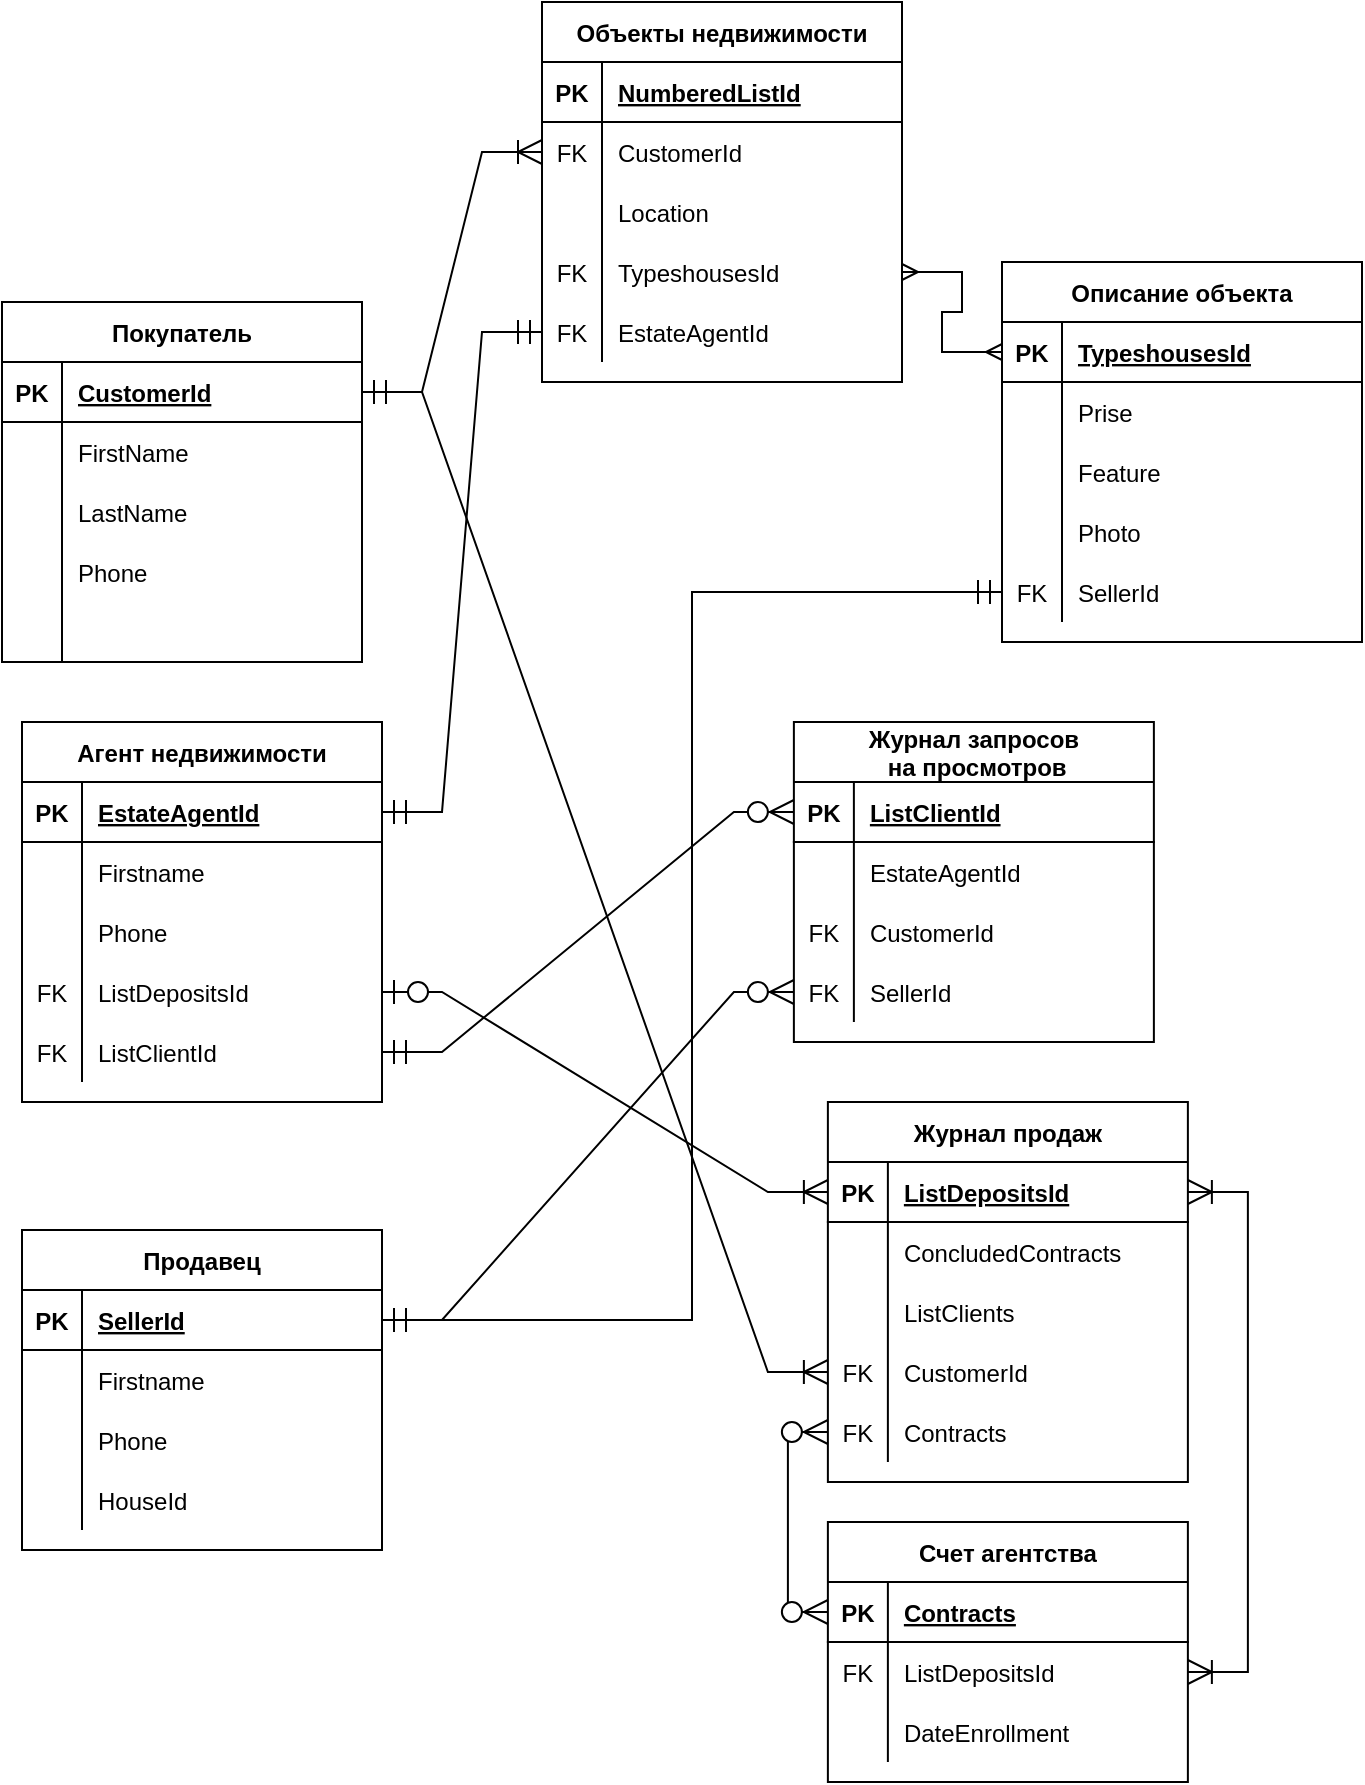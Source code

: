 <mxfile version="15.5.6" type="device"><diagram id="s_4GQukMojyq665MK_k5" name="Page-1"><mxGraphModel dx="997" dy="1749" grid="1" gridSize="10" guides="1" tooltips="1" connect="1" arrows="1" fold="1" page="1" pageScale="1" pageWidth="827" pageHeight="1169" math="0" shadow="0"><root><mxCell id="0"/><mxCell id="1" parent="0"/><mxCell id="Tpx85m3NtQdC8bUfXLHW-1" value="Покупатель" style="shape=table;startSize=30;container=1;collapsible=1;childLayout=tableLayout;fixedRows=1;rowLines=0;fontStyle=1;align=center;resizeLast=1;" parent="1" vertex="1"><mxGeometry x="20" y="40" width="180" height="180" as="geometry"/></mxCell><mxCell id="Tpx85m3NtQdC8bUfXLHW-2" value="" style="shape=partialRectangle;collapsible=0;dropTarget=0;pointerEvents=0;fillColor=none;top=0;left=0;bottom=1;right=0;points=[[0,0.5],[1,0.5]];portConstraint=eastwest;" parent="Tpx85m3NtQdC8bUfXLHW-1" vertex="1"><mxGeometry y="30" width="180" height="30" as="geometry"/></mxCell><mxCell id="Tpx85m3NtQdC8bUfXLHW-3" value="PK" style="shape=partialRectangle;connectable=0;fillColor=none;top=0;left=0;bottom=0;right=0;fontStyle=1;overflow=hidden;" parent="Tpx85m3NtQdC8bUfXLHW-2" vertex="1"><mxGeometry width="30" height="30" as="geometry"><mxRectangle width="30" height="30" as="alternateBounds"/></mxGeometry></mxCell><mxCell id="Tpx85m3NtQdC8bUfXLHW-4" value="CustomerId" style="shape=partialRectangle;connectable=0;fillColor=none;top=0;left=0;bottom=0;right=0;align=left;spacingLeft=6;fontStyle=5;overflow=hidden;" parent="Tpx85m3NtQdC8bUfXLHW-2" vertex="1"><mxGeometry x="30" width="150" height="30" as="geometry"><mxRectangle width="150" height="30" as="alternateBounds"/></mxGeometry></mxCell><mxCell id="Tpx85m3NtQdC8bUfXLHW-5" value="" style="shape=partialRectangle;collapsible=0;dropTarget=0;pointerEvents=0;fillColor=none;top=0;left=0;bottom=0;right=0;points=[[0,0.5],[1,0.5]];portConstraint=eastwest;" parent="Tpx85m3NtQdC8bUfXLHW-1" vertex="1"><mxGeometry y="60" width="180" height="30" as="geometry"/></mxCell><mxCell id="Tpx85m3NtQdC8bUfXLHW-6" value="" style="shape=partialRectangle;connectable=0;fillColor=none;top=0;left=0;bottom=0;right=0;editable=1;overflow=hidden;" parent="Tpx85m3NtQdC8bUfXLHW-5" vertex="1"><mxGeometry width="30" height="30" as="geometry"><mxRectangle width="30" height="30" as="alternateBounds"/></mxGeometry></mxCell><mxCell id="Tpx85m3NtQdC8bUfXLHW-7" value="FirstName" style="shape=partialRectangle;connectable=0;fillColor=none;top=0;left=0;bottom=0;right=0;align=left;spacingLeft=6;overflow=hidden;" parent="Tpx85m3NtQdC8bUfXLHW-5" vertex="1"><mxGeometry x="30" width="150" height="30" as="geometry"><mxRectangle width="150" height="30" as="alternateBounds"/></mxGeometry></mxCell><mxCell id="Tpx85m3NtQdC8bUfXLHW-8" value="" style="shape=partialRectangle;collapsible=0;dropTarget=0;pointerEvents=0;fillColor=none;top=0;left=0;bottom=0;right=0;points=[[0,0.5],[1,0.5]];portConstraint=eastwest;" parent="Tpx85m3NtQdC8bUfXLHW-1" vertex="1"><mxGeometry y="90" width="180" height="30" as="geometry"/></mxCell><mxCell id="Tpx85m3NtQdC8bUfXLHW-9" value="" style="shape=partialRectangle;connectable=0;fillColor=none;top=0;left=0;bottom=0;right=0;editable=1;overflow=hidden;" parent="Tpx85m3NtQdC8bUfXLHW-8" vertex="1"><mxGeometry width="30" height="30" as="geometry"><mxRectangle width="30" height="30" as="alternateBounds"/></mxGeometry></mxCell><mxCell id="Tpx85m3NtQdC8bUfXLHW-10" value="LastName" style="shape=partialRectangle;connectable=0;fillColor=none;top=0;left=0;bottom=0;right=0;align=left;spacingLeft=6;overflow=hidden;" parent="Tpx85m3NtQdC8bUfXLHW-8" vertex="1"><mxGeometry x="30" width="150" height="30" as="geometry"><mxRectangle width="150" height="30" as="alternateBounds"/></mxGeometry></mxCell><mxCell id="Tpx85m3NtQdC8bUfXLHW-11" value="" style="shape=partialRectangle;collapsible=0;dropTarget=0;pointerEvents=0;fillColor=none;top=0;left=0;bottom=0;right=0;points=[[0,0.5],[1,0.5]];portConstraint=eastwest;" parent="Tpx85m3NtQdC8bUfXLHW-1" vertex="1"><mxGeometry y="120" width="180" height="30" as="geometry"/></mxCell><mxCell id="Tpx85m3NtQdC8bUfXLHW-12" value="" style="shape=partialRectangle;connectable=0;fillColor=none;top=0;left=0;bottom=0;right=0;editable=1;overflow=hidden;" parent="Tpx85m3NtQdC8bUfXLHW-11" vertex="1"><mxGeometry width="30" height="30" as="geometry"><mxRectangle width="30" height="30" as="alternateBounds"/></mxGeometry></mxCell><mxCell id="Tpx85m3NtQdC8bUfXLHW-13" value="Phone" style="shape=partialRectangle;connectable=0;fillColor=none;top=0;left=0;bottom=0;right=0;align=left;spacingLeft=6;overflow=hidden;" parent="Tpx85m3NtQdC8bUfXLHW-11" vertex="1"><mxGeometry x="30" width="150" height="30" as="geometry"><mxRectangle width="150" height="30" as="alternateBounds"/></mxGeometry></mxCell><mxCell id="Tpx85m3NtQdC8bUfXLHW-75" value="" style="shape=partialRectangle;collapsible=0;dropTarget=0;pointerEvents=0;fillColor=none;top=0;left=0;bottom=0;right=0;points=[[0,0.5],[1,0.5]];portConstraint=eastwest;" parent="Tpx85m3NtQdC8bUfXLHW-1" vertex="1"><mxGeometry y="150" width="180" height="30" as="geometry"/></mxCell><mxCell id="Tpx85m3NtQdC8bUfXLHW-76" value="" style="shape=partialRectangle;connectable=0;fillColor=none;top=0;left=0;bottom=0;right=0;editable=1;overflow=hidden;" parent="Tpx85m3NtQdC8bUfXLHW-75" vertex="1"><mxGeometry width="30" height="30" as="geometry"><mxRectangle width="30" height="30" as="alternateBounds"/></mxGeometry></mxCell><mxCell id="Tpx85m3NtQdC8bUfXLHW-77" value="" style="shape=partialRectangle;connectable=0;fillColor=none;top=0;left=0;bottom=0;right=0;align=left;spacingLeft=6;overflow=hidden;" parent="Tpx85m3NtQdC8bUfXLHW-75" vertex="1"><mxGeometry x="30" width="150" height="30" as="geometry"><mxRectangle width="150" height="30" as="alternateBounds"/></mxGeometry></mxCell><mxCell id="Tpx85m3NtQdC8bUfXLHW-14" value="Объекты недвижимости" style="shape=table;startSize=30;container=1;collapsible=1;childLayout=tableLayout;fixedRows=1;rowLines=0;fontStyle=1;align=center;resizeLast=1;" parent="1" vertex="1"><mxGeometry x="290" y="-110" width="180" height="190" as="geometry"/></mxCell><mxCell id="Tpx85m3NtQdC8bUfXLHW-15" value="" style="shape=partialRectangle;collapsible=0;dropTarget=0;pointerEvents=0;fillColor=none;top=0;left=0;bottom=1;right=0;points=[[0,0.5],[1,0.5]];portConstraint=eastwest;" parent="Tpx85m3NtQdC8bUfXLHW-14" vertex="1"><mxGeometry y="30" width="180" height="30" as="geometry"/></mxCell><mxCell id="Tpx85m3NtQdC8bUfXLHW-16" value="PK" style="shape=partialRectangle;connectable=0;fillColor=none;top=0;left=0;bottom=0;right=0;fontStyle=1;overflow=hidden;" parent="Tpx85m3NtQdC8bUfXLHW-15" vertex="1"><mxGeometry width="30" height="30" as="geometry"><mxRectangle width="30" height="30" as="alternateBounds"/></mxGeometry></mxCell><mxCell id="Tpx85m3NtQdC8bUfXLHW-17" value="NumberedListId" style="shape=partialRectangle;connectable=0;fillColor=none;top=0;left=0;bottom=0;right=0;align=left;spacingLeft=6;fontStyle=5;overflow=hidden;" parent="Tpx85m3NtQdC8bUfXLHW-15" vertex="1"><mxGeometry x="30" width="150" height="30" as="geometry"><mxRectangle width="150" height="30" as="alternateBounds"/></mxGeometry></mxCell><mxCell id="Tpx85m3NtQdC8bUfXLHW-18" value="" style="shape=partialRectangle;collapsible=0;dropTarget=0;pointerEvents=0;fillColor=none;top=0;left=0;bottom=0;right=0;points=[[0,0.5],[1,0.5]];portConstraint=eastwest;" parent="Tpx85m3NtQdC8bUfXLHW-14" vertex="1"><mxGeometry y="60" width="180" height="30" as="geometry"/></mxCell><mxCell id="Tpx85m3NtQdC8bUfXLHW-19" value="FK" style="shape=partialRectangle;connectable=0;fillColor=none;top=0;left=0;bottom=0;right=0;editable=1;overflow=hidden;" parent="Tpx85m3NtQdC8bUfXLHW-18" vertex="1"><mxGeometry width="30" height="30" as="geometry"><mxRectangle width="30" height="30" as="alternateBounds"/></mxGeometry></mxCell><mxCell id="Tpx85m3NtQdC8bUfXLHW-20" value="CustomerId" style="shape=partialRectangle;connectable=0;fillColor=none;top=0;left=0;bottom=0;right=0;align=left;spacingLeft=6;overflow=hidden;" parent="Tpx85m3NtQdC8bUfXLHW-18" vertex="1"><mxGeometry x="30" width="150" height="30" as="geometry"><mxRectangle width="150" height="30" as="alternateBounds"/></mxGeometry></mxCell><mxCell id="Tpx85m3NtQdC8bUfXLHW-21" value="" style="shape=partialRectangle;collapsible=0;dropTarget=0;pointerEvents=0;fillColor=none;top=0;left=0;bottom=0;right=0;points=[[0,0.5],[1,0.5]];portConstraint=eastwest;" parent="Tpx85m3NtQdC8bUfXLHW-14" vertex="1"><mxGeometry y="90" width="180" height="30" as="geometry"/></mxCell><mxCell id="Tpx85m3NtQdC8bUfXLHW-22" value="" style="shape=partialRectangle;connectable=0;fillColor=none;top=0;left=0;bottom=0;right=0;editable=1;overflow=hidden;" parent="Tpx85m3NtQdC8bUfXLHW-21" vertex="1"><mxGeometry width="30" height="30" as="geometry"><mxRectangle width="30" height="30" as="alternateBounds"/></mxGeometry></mxCell><mxCell id="Tpx85m3NtQdC8bUfXLHW-23" value="Location" style="shape=partialRectangle;connectable=0;fillColor=none;top=0;left=0;bottom=0;right=0;align=left;spacingLeft=6;overflow=hidden;" parent="Tpx85m3NtQdC8bUfXLHW-21" vertex="1"><mxGeometry x="30" width="150" height="30" as="geometry"><mxRectangle width="150" height="30" as="alternateBounds"/></mxGeometry></mxCell><mxCell id="Tpx85m3NtQdC8bUfXLHW-72" value="" style="shape=partialRectangle;collapsible=0;dropTarget=0;pointerEvents=0;fillColor=none;top=0;left=0;bottom=0;right=0;points=[[0,0.5],[1,0.5]];portConstraint=eastwest;" parent="Tpx85m3NtQdC8bUfXLHW-14" vertex="1"><mxGeometry y="120" width="180" height="30" as="geometry"/></mxCell><mxCell id="Tpx85m3NtQdC8bUfXLHW-73" value="FK" style="shape=partialRectangle;connectable=0;fillColor=none;top=0;left=0;bottom=0;right=0;editable=1;overflow=hidden;" parent="Tpx85m3NtQdC8bUfXLHW-72" vertex="1"><mxGeometry width="30" height="30" as="geometry"><mxRectangle width="30" height="30" as="alternateBounds"/></mxGeometry></mxCell><mxCell id="Tpx85m3NtQdC8bUfXLHW-74" value="TypeshousesId" style="shape=partialRectangle;connectable=0;fillColor=none;top=0;left=0;bottom=0;right=0;align=left;spacingLeft=6;overflow=hidden;" parent="Tpx85m3NtQdC8bUfXLHW-72" vertex="1"><mxGeometry x="30" width="150" height="30" as="geometry"><mxRectangle width="150" height="30" as="alternateBounds"/></mxGeometry></mxCell><mxCell id="Tpx85m3NtQdC8bUfXLHW-176" value="" style="shape=partialRectangle;collapsible=0;dropTarget=0;pointerEvents=0;fillColor=none;top=0;left=0;bottom=0;right=0;points=[[0,0.5],[1,0.5]];portConstraint=eastwest;" parent="Tpx85m3NtQdC8bUfXLHW-14" vertex="1"><mxGeometry y="150" width="180" height="30" as="geometry"/></mxCell><mxCell id="Tpx85m3NtQdC8bUfXLHW-177" value="FK" style="shape=partialRectangle;connectable=0;fillColor=none;top=0;left=0;bottom=0;right=0;editable=1;overflow=hidden;" parent="Tpx85m3NtQdC8bUfXLHW-176" vertex="1"><mxGeometry width="30" height="30" as="geometry"><mxRectangle width="30" height="30" as="alternateBounds"/></mxGeometry></mxCell><mxCell id="Tpx85m3NtQdC8bUfXLHW-178" value="EstateАgentId" style="shape=partialRectangle;connectable=0;fillColor=none;top=0;left=0;bottom=0;right=0;align=left;spacingLeft=6;overflow=hidden;" parent="Tpx85m3NtQdC8bUfXLHW-176" vertex="1"><mxGeometry x="30" width="150" height="30" as="geometry"><mxRectangle width="150" height="30" as="alternateBounds"/></mxGeometry></mxCell><mxCell id="Tpx85m3NtQdC8bUfXLHW-27" value="Описание объекта" style="shape=table;startSize=30;container=1;collapsible=1;childLayout=tableLayout;fixedRows=1;rowLines=0;fontStyle=1;align=center;resizeLast=1;" parent="1" vertex="1"><mxGeometry x="520" y="20" width="180" height="190" as="geometry"/></mxCell><mxCell id="Tpx85m3NtQdC8bUfXLHW-28" value="" style="shape=partialRectangle;collapsible=0;dropTarget=0;pointerEvents=0;fillColor=none;top=0;left=0;bottom=1;right=0;points=[[0,0.5],[1,0.5]];portConstraint=eastwest;" parent="Tpx85m3NtQdC8bUfXLHW-27" vertex="1"><mxGeometry y="30" width="180" height="30" as="geometry"/></mxCell><mxCell id="Tpx85m3NtQdC8bUfXLHW-29" value="PK" style="shape=partialRectangle;connectable=0;fillColor=none;top=0;left=0;bottom=0;right=0;fontStyle=1;overflow=hidden;" parent="Tpx85m3NtQdC8bUfXLHW-28" vertex="1"><mxGeometry width="30" height="30" as="geometry"><mxRectangle width="30" height="30" as="alternateBounds"/></mxGeometry></mxCell><mxCell id="Tpx85m3NtQdC8bUfXLHW-30" value="TypeshousesId" style="shape=partialRectangle;connectable=0;fillColor=none;top=0;left=0;bottom=0;right=0;align=left;spacingLeft=6;fontStyle=5;overflow=hidden;" parent="Tpx85m3NtQdC8bUfXLHW-28" vertex="1"><mxGeometry x="30" width="150" height="30" as="geometry"><mxRectangle width="150" height="30" as="alternateBounds"/></mxGeometry></mxCell><mxCell id="Tpx85m3NtQdC8bUfXLHW-31" value="" style="shape=partialRectangle;collapsible=0;dropTarget=0;pointerEvents=0;fillColor=none;top=0;left=0;bottom=0;right=0;points=[[0,0.5],[1,0.5]];portConstraint=eastwest;" parent="Tpx85m3NtQdC8bUfXLHW-27" vertex="1"><mxGeometry y="60" width="180" height="30" as="geometry"/></mxCell><mxCell id="Tpx85m3NtQdC8bUfXLHW-32" value="" style="shape=partialRectangle;connectable=0;fillColor=none;top=0;left=0;bottom=0;right=0;editable=1;overflow=hidden;" parent="Tpx85m3NtQdC8bUfXLHW-31" vertex="1"><mxGeometry width="30" height="30" as="geometry"><mxRectangle width="30" height="30" as="alternateBounds"/></mxGeometry></mxCell><mxCell id="Tpx85m3NtQdC8bUfXLHW-33" value="Prise" style="shape=partialRectangle;connectable=0;fillColor=none;top=0;left=0;bottom=0;right=0;align=left;spacingLeft=6;overflow=hidden;" parent="Tpx85m3NtQdC8bUfXLHW-31" vertex="1"><mxGeometry x="30" width="150" height="30" as="geometry"><mxRectangle width="150" height="30" as="alternateBounds"/></mxGeometry></mxCell><mxCell id="Tpx85m3NtQdC8bUfXLHW-34" value="" style="shape=partialRectangle;collapsible=0;dropTarget=0;pointerEvents=0;fillColor=none;top=0;left=0;bottom=0;right=0;points=[[0,0.5],[1,0.5]];portConstraint=eastwest;" parent="Tpx85m3NtQdC8bUfXLHW-27" vertex="1"><mxGeometry y="90" width="180" height="30" as="geometry"/></mxCell><mxCell id="Tpx85m3NtQdC8bUfXLHW-35" value="" style="shape=partialRectangle;connectable=0;fillColor=none;top=0;left=0;bottom=0;right=0;editable=1;overflow=hidden;" parent="Tpx85m3NtQdC8bUfXLHW-34" vertex="1"><mxGeometry width="30" height="30" as="geometry"><mxRectangle width="30" height="30" as="alternateBounds"/></mxGeometry></mxCell><mxCell id="Tpx85m3NtQdC8bUfXLHW-36" value="Feature" style="shape=partialRectangle;connectable=0;fillColor=none;top=0;left=0;bottom=0;right=0;align=left;spacingLeft=6;overflow=hidden;" parent="Tpx85m3NtQdC8bUfXLHW-34" vertex="1"><mxGeometry x="30" width="150" height="30" as="geometry"><mxRectangle width="150" height="30" as="alternateBounds"/></mxGeometry></mxCell><mxCell id="Tpx85m3NtQdC8bUfXLHW-37" value="" style="shape=partialRectangle;collapsible=0;dropTarget=0;pointerEvents=0;fillColor=none;top=0;left=0;bottom=0;right=0;points=[[0,0.5],[1,0.5]];portConstraint=eastwest;" parent="Tpx85m3NtQdC8bUfXLHW-27" vertex="1"><mxGeometry y="120" width="180" height="30" as="geometry"/></mxCell><mxCell id="Tpx85m3NtQdC8bUfXLHW-38" value="" style="shape=partialRectangle;connectable=0;fillColor=none;top=0;left=0;bottom=0;right=0;editable=1;overflow=hidden;" parent="Tpx85m3NtQdC8bUfXLHW-37" vertex="1"><mxGeometry width="30" height="30" as="geometry"><mxRectangle width="30" height="30" as="alternateBounds"/></mxGeometry></mxCell><mxCell id="Tpx85m3NtQdC8bUfXLHW-39" value="Photo" style="shape=partialRectangle;connectable=0;fillColor=none;top=0;left=0;bottom=0;right=0;align=left;spacingLeft=6;overflow=hidden;" parent="Tpx85m3NtQdC8bUfXLHW-37" vertex="1"><mxGeometry x="30" width="150" height="30" as="geometry"><mxRectangle width="150" height="30" as="alternateBounds"/></mxGeometry></mxCell><mxCell id="Tpx85m3NtQdC8bUfXLHW-202" value="" style="shape=partialRectangle;collapsible=0;dropTarget=0;pointerEvents=0;fillColor=none;top=0;left=0;bottom=0;right=0;points=[[0,0.5],[1,0.5]];portConstraint=eastwest;" parent="Tpx85m3NtQdC8bUfXLHW-27" vertex="1"><mxGeometry y="150" width="180" height="30" as="geometry"/></mxCell><mxCell id="Tpx85m3NtQdC8bUfXLHW-203" value="FK" style="shape=partialRectangle;connectable=0;fillColor=none;top=0;left=0;bottom=0;right=0;editable=1;overflow=hidden;" parent="Tpx85m3NtQdC8bUfXLHW-202" vertex="1"><mxGeometry width="30" height="30" as="geometry"><mxRectangle width="30" height="30" as="alternateBounds"/></mxGeometry></mxCell><mxCell id="Tpx85m3NtQdC8bUfXLHW-204" value="SellerId" style="shape=partialRectangle;connectable=0;fillColor=none;top=0;left=0;bottom=0;right=0;align=left;spacingLeft=6;overflow=hidden;" parent="Tpx85m3NtQdC8bUfXLHW-202" vertex="1"><mxGeometry x="30" width="150" height="30" as="geometry"><mxRectangle width="150" height="30" as="alternateBounds"/></mxGeometry></mxCell><mxCell id="Tpx85m3NtQdC8bUfXLHW-40" value="Журнал продаж" style="shape=table;startSize=30;container=1;collapsible=1;childLayout=tableLayout;fixedRows=1;rowLines=0;fontStyle=1;align=center;resizeLast=1;" parent="1" vertex="1"><mxGeometry x="432.94" y="440" width="180" height="190" as="geometry"/></mxCell><mxCell id="Tpx85m3NtQdC8bUfXLHW-41" value="" style="shape=partialRectangle;collapsible=0;dropTarget=0;pointerEvents=0;fillColor=none;top=0;left=0;bottom=1;right=0;points=[[0,0.5],[1,0.5]];portConstraint=eastwest;" parent="Tpx85m3NtQdC8bUfXLHW-40" vertex="1"><mxGeometry y="30" width="180" height="30" as="geometry"/></mxCell><mxCell id="Tpx85m3NtQdC8bUfXLHW-42" value="PK" style="shape=partialRectangle;connectable=0;fillColor=none;top=0;left=0;bottom=0;right=0;fontStyle=1;overflow=hidden;" parent="Tpx85m3NtQdC8bUfXLHW-41" vertex="1"><mxGeometry width="30" height="30" as="geometry"><mxRectangle width="30" height="30" as="alternateBounds"/></mxGeometry></mxCell><mxCell id="Tpx85m3NtQdC8bUfXLHW-43" value="ListDepositsId" style="shape=partialRectangle;connectable=0;fillColor=none;top=0;left=0;bottom=0;right=0;align=left;spacingLeft=6;fontStyle=5;overflow=hidden;" parent="Tpx85m3NtQdC8bUfXLHW-41" vertex="1"><mxGeometry x="30" width="150" height="30" as="geometry"><mxRectangle width="150" height="30" as="alternateBounds"/></mxGeometry></mxCell><mxCell id="Tpx85m3NtQdC8bUfXLHW-44" value="" style="shape=partialRectangle;collapsible=0;dropTarget=0;pointerEvents=0;fillColor=none;top=0;left=0;bottom=0;right=0;points=[[0,0.5],[1,0.5]];portConstraint=eastwest;" parent="Tpx85m3NtQdC8bUfXLHW-40" vertex="1"><mxGeometry y="60" width="180" height="30" as="geometry"/></mxCell><mxCell id="Tpx85m3NtQdC8bUfXLHW-45" value="" style="shape=partialRectangle;connectable=0;fillColor=none;top=0;left=0;bottom=0;right=0;editable=1;overflow=hidden;" parent="Tpx85m3NtQdC8bUfXLHW-44" vertex="1"><mxGeometry width="30" height="30" as="geometry"><mxRectangle width="30" height="30" as="alternateBounds"/></mxGeometry></mxCell><mxCell id="Tpx85m3NtQdC8bUfXLHW-46" value="ConcludedСontracts" style="shape=partialRectangle;connectable=0;fillColor=none;top=0;left=0;bottom=0;right=0;align=left;spacingLeft=6;overflow=hidden;" parent="Tpx85m3NtQdC8bUfXLHW-44" vertex="1"><mxGeometry x="30" width="150" height="30" as="geometry"><mxRectangle width="150" height="30" as="alternateBounds"/></mxGeometry></mxCell><mxCell id="Tpx85m3NtQdC8bUfXLHW-47" value="" style="shape=partialRectangle;collapsible=0;dropTarget=0;pointerEvents=0;fillColor=none;top=0;left=0;bottom=0;right=0;points=[[0,0.5],[1,0.5]];portConstraint=eastwest;" parent="Tpx85m3NtQdC8bUfXLHW-40" vertex="1"><mxGeometry y="90" width="180" height="30" as="geometry"/></mxCell><mxCell id="Tpx85m3NtQdC8bUfXLHW-48" value="" style="shape=partialRectangle;connectable=0;fillColor=none;top=0;left=0;bottom=0;right=0;editable=1;overflow=hidden;" parent="Tpx85m3NtQdC8bUfXLHW-47" vertex="1"><mxGeometry width="30" height="30" as="geometry"><mxRectangle width="30" height="30" as="alternateBounds"/></mxGeometry></mxCell><mxCell id="Tpx85m3NtQdC8bUfXLHW-49" value="ListСlients" style="shape=partialRectangle;connectable=0;fillColor=none;top=0;left=0;bottom=0;right=0;align=left;spacingLeft=6;overflow=hidden;" parent="Tpx85m3NtQdC8bUfXLHW-47" vertex="1"><mxGeometry x="30" width="150" height="30" as="geometry"><mxRectangle width="150" height="30" as="alternateBounds"/></mxGeometry></mxCell><mxCell id="Tpx85m3NtQdC8bUfXLHW-169" value="" style="shape=partialRectangle;collapsible=0;dropTarget=0;pointerEvents=0;fillColor=none;top=0;left=0;bottom=0;right=0;points=[[0,0.5],[1,0.5]];portConstraint=eastwest;" parent="Tpx85m3NtQdC8bUfXLHW-40" vertex="1"><mxGeometry y="120" width="180" height="30" as="geometry"/></mxCell><mxCell id="Tpx85m3NtQdC8bUfXLHW-170" value="FK" style="shape=partialRectangle;connectable=0;fillColor=none;top=0;left=0;bottom=0;right=0;editable=1;overflow=hidden;" parent="Tpx85m3NtQdC8bUfXLHW-169" vertex="1"><mxGeometry width="30" height="30" as="geometry"><mxRectangle width="30" height="30" as="alternateBounds"/></mxGeometry></mxCell><mxCell id="Tpx85m3NtQdC8bUfXLHW-171" value="CustomerId" style="shape=partialRectangle;connectable=0;fillColor=none;top=0;left=0;bottom=0;right=0;align=left;spacingLeft=6;overflow=hidden;" parent="Tpx85m3NtQdC8bUfXLHW-169" vertex="1"><mxGeometry x="30" width="150" height="30" as="geometry"><mxRectangle width="150" height="30" as="alternateBounds"/></mxGeometry></mxCell><mxCell id="Tpx85m3NtQdC8bUfXLHW-180" value="" style="shape=partialRectangle;collapsible=0;dropTarget=0;pointerEvents=0;fillColor=none;top=0;left=0;bottom=0;right=0;points=[[0,0.5],[1,0.5]];portConstraint=eastwest;" parent="Tpx85m3NtQdC8bUfXLHW-40" vertex="1"><mxGeometry y="150" width="180" height="30" as="geometry"/></mxCell><mxCell id="Tpx85m3NtQdC8bUfXLHW-181" value="FK" style="shape=partialRectangle;connectable=0;fillColor=none;top=0;left=0;bottom=0;right=0;editable=1;overflow=hidden;" parent="Tpx85m3NtQdC8bUfXLHW-180" vertex="1"><mxGeometry width="30" height="30" as="geometry"><mxRectangle width="30" height="30" as="alternateBounds"/></mxGeometry></mxCell><mxCell id="Tpx85m3NtQdC8bUfXLHW-182" value="Contracts" style="shape=partialRectangle;connectable=0;fillColor=none;top=0;left=0;bottom=0;right=0;align=left;spacingLeft=6;overflow=hidden;" parent="Tpx85m3NtQdC8bUfXLHW-180" vertex="1"><mxGeometry x="30" width="150" height="30" as="geometry"><mxRectangle width="150" height="30" as="alternateBounds"/></mxGeometry></mxCell><mxCell id="Tpx85m3NtQdC8bUfXLHW-78" value="Журнал запросов&#10; на просмотров" style="shape=table;startSize=30;container=1;collapsible=1;childLayout=tableLayout;fixedRows=1;rowLines=0;fontStyle=1;align=center;resizeLast=1;" parent="1" vertex="1"><mxGeometry x="415.94" y="250" width="180" height="160" as="geometry"/></mxCell><mxCell id="Tpx85m3NtQdC8bUfXLHW-79" value="" style="shape=partialRectangle;collapsible=0;dropTarget=0;pointerEvents=0;fillColor=none;top=0;left=0;bottom=1;right=0;points=[[0,0.5],[1,0.5]];portConstraint=eastwest;" parent="Tpx85m3NtQdC8bUfXLHW-78" vertex="1"><mxGeometry y="30" width="180" height="30" as="geometry"/></mxCell><mxCell id="Tpx85m3NtQdC8bUfXLHW-80" value="PK" style="shape=partialRectangle;connectable=0;fillColor=none;top=0;left=0;bottom=0;right=0;fontStyle=1;overflow=hidden;" parent="Tpx85m3NtQdC8bUfXLHW-79" vertex="1"><mxGeometry width="30" height="30" as="geometry"><mxRectangle width="30" height="30" as="alternateBounds"/></mxGeometry></mxCell><mxCell id="Tpx85m3NtQdC8bUfXLHW-81" value="ListClientId" style="shape=partialRectangle;connectable=0;fillColor=none;top=0;left=0;bottom=0;right=0;align=left;spacingLeft=6;fontStyle=5;overflow=hidden;" parent="Tpx85m3NtQdC8bUfXLHW-79" vertex="1"><mxGeometry x="30" width="150" height="30" as="geometry"><mxRectangle width="150" height="30" as="alternateBounds"/></mxGeometry></mxCell><mxCell id="Tpx85m3NtQdC8bUfXLHW-88" value="" style="shape=partialRectangle;collapsible=0;dropTarget=0;pointerEvents=0;fillColor=none;top=0;left=0;bottom=0;right=0;points=[[0,0.5],[1,0.5]];portConstraint=eastwest;" parent="Tpx85m3NtQdC8bUfXLHW-78" vertex="1"><mxGeometry y="60" width="180" height="30" as="geometry"/></mxCell><mxCell id="Tpx85m3NtQdC8bUfXLHW-89" value="" style="shape=partialRectangle;connectable=0;fillColor=none;top=0;left=0;bottom=0;right=0;editable=1;overflow=hidden;" parent="Tpx85m3NtQdC8bUfXLHW-88" vertex="1"><mxGeometry width="30" height="30" as="geometry"><mxRectangle width="30" height="30" as="alternateBounds"/></mxGeometry></mxCell><mxCell id="Tpx85m3NtQdC8bUfXLHW-90" value="EstateАgentId" style="shape=partialRectangle;connectable=0;fillColor=none;top=0;left=0;bottom=0;right=0;align=left;spacingLeft=6;overflow=hidden;" parent="Tpx85m3NtQdC8bUfXLHW-88" vertex="1"><mxGeometry x="30" width="150" height="30" as="geometry"><mxRectangle width="150" height="30" as="alternateBounds"/></mxGeometry></mxCell><mxCell id="Tpx85m3NtQdC8bUfXLHW-150" value="" style="shape=partialRectangle;collapsible=0;dropTarget=0;pointerEvents=0;fillColor=none;top=0;left=0;bottom=0;right=0;points=[[0,0.5],[1,0.5]];portConstraint=eastwest;" parent="Tpx85m3NtQdC8bUfXLHW-78" vertex="1"><mxGeometry y="90" width="180" height="30" as="geometry"/></mxCell><mxCell id="Tpx85m3NtQdC8bUfXLHW-151" value="FK" style="shape=partialRectangle;connectable=0;fillColor=none;top=0;left=0;bottom=0;right=0;editable=1;overflow=hidden;" parent="Tpx85m3NtQdC8bUfXLHW-150" vertex="1"><mxGeometry width="30" height="30" as="geometry"><mxRectangle width="30" height="30" as="alternateBounds"/></mxGeometry></mxCell><mxCell id="Tpx85m3NtQdC8bUfXLHW-152" value="CustomerId" style="shape=partialRectangle;connectable=0;fillColor=none;top=0;left=0;bottom=0;right=0;align=left;spacingLeft=6;overflow=hidden;" parent="Tpx85m3NtQdC8bUfXLHW-150" vertex="1"><mxGeometry x="30" width="150" height="30" as="geometry"><mxRectangle width="150" height="30" as="alternateBounds"/></mxGeometry></mxCell><mxCell id="Tpx85m3NtQdC8bUfXLHW-183" value="" style="shape=partialRectangle;collapsible=0;dropTarget=0;pointerEvents=0;fillColor=none;top=0;left=0;bottom=0;right=0;points=[[0,0.5],[1,0.5]];portConstraint=eastwest;" parent="Tpx85m3NtQdC8bUfXLHW-78" vertex="1"><mxGeometry y="120" width="180" height="30" as="geometry"/></mxCell><mxCell id="Tpx85m3NtQdC8bUfXLHW-184" value="FK" style="shape=partialRectangle;connectable=0;fillColor=none;top=0;left=0;bottom=0;right=0;editable=1;overflow=hidden;" parent="Tpx85m3NtQdC8bUfXLHW-183" vertex="1"><mxGeometry width="30" height="30" as="geometry"><mxRectangle width="30" height="30" as="alternateBounds"/></mxGeometry></mxCell><mxCell id="Tpx85m3NtQdC8bUfXLHW-185" value="SellerId" style="shape=partialRectangle;connectable=0;fillColor=none;top=0;left=0;bottom=0;right=0;align=left;spacingLeft=6;overflow=hidden;" parent="Tpx85m3NtQdC8bUfXLHW-183" vertex="1"><mxGeometry x="30" width="150" height="30" as="geometry"><mxRectangle width="150" height="30" as="alternateBounds"/></mxGeometry></mxCell><mxCell id="Tpx85m3NtQdC8bUfXLHW-91" value="Счет агентства" style="shape=table;startSize=30;container=1;collapsible=1;childLayout=tableLayout;fixedRows=1;rowLines=0;fontStyle=1;align=center;resizeLast=1;" parent="1" vertex="1"><mxGeometry x="432.94" y="650" width="180" height="130" as="geometry"/></mxCell><mxCell id="Tpx85m3NtQdC8bUfXLHW-92" value="" style="shape=partialRectangle;collapsible=0;dropTarget=0;pointerEvents=0;fillColor=none;top=0;left=0;bottom=1;right=0;points=[[0,0.5],[1,0.5]];portConstraint=eastwest;" parent="Tpx85m3NtQdC8bUfXLHW-91" vertex="1"><mxGeometry y="30" width="180" height="30" as="geometry"/></mxCell><mxCell id="Tpx85m3NtQdC8bUfXLHW-93" value="PK" style="shape=partialRectangle;connectable=0;fillColor=none;top=0;left=0;bottom=0;right=0;fontStyle=1;overflow=hidden;" parent="Tpx85m3NtQdC8bUfXLHW-92" vertex="1"><mxGeometry width="30" height="30" as="geometry"><mxRectangle width="30" height="30" as="alternateBounds"/></mxGeometry></mxCell><mxCell id="Tpx85m3NtQdC8bUfXLHW-94" value="Contracts" style="shape=partialRectangle;connectable=0;fillColor=none;top=0;left=0;bottom=0;right=0;align=left;spacingLeft=6;fontStyle=5;overflow=hidden;" parent="Tpx85m3NtQdC8bUfXLHW-92" vertex="1"><mxGeometry x="30" width="150" height="30" as="geometry"><mxRectangle width="150" height="30" as="alternateBounds"/></mxGeometry></mxCell><mxCell id="Tpx85m3NtQdC8bUfXLHW-95" value="" style="shape=partialRectangle;collapsible=0;dropTarget=0;pointerEvents=0;fillColor=none;top=0;left=0;bottom=0;right=0;points=[[0,0.5],[1,0.5]];portConstraint=eastwest;" parent="Tpx85m3NtQdC8bUfXLHW-91" vertex="1"><mxGeometry y="60" width="180" height="30" as="geometry"/></mxCell><mxCell id="Tpx85m3NtQdC8bUfXLHW-96" value="FK" style="shape=partialRectangle;connectable=0;fillColor=none;top=0;left=0;bottom=0;right=0;editable=1;overflow=hidden;" parent="Tpx85m3NtQdC8bUfXLHW-95" vertex="1"><mxGeometry width="30" height="30" as="geometry"><mxRectangle width="30" height="30" as="alternateBounds"/></mxGeometry></mxCell><mxCell id="Tpx85m3NtQdC8bUfXLHW-97" value="ListDepositsId" style="shape=partialRectangle;connectable=0;fillColor=none;top=0;left=0;bottom=0;right=0;align=left;spacingLeft=6;overflow=hidden;" parent="Tpx85m3NtQdC8bUfXLHW-95" vertex="1"><mxGeometry x="30" width="150" height="30" as="geometry"><mxRectangle width="150" height="30" as="alternateBounds"/></mxGeometry></mxCell><mxCell id="Tpx85m3NtQdC8bUfXLHW-98" value="" style="shape=partialRectangle;collapsible=0;dropTarget=0;pointerEvents=0;fillColor=none;top=0;left=0;bottom=0;right=0;points=[[0,0.5],[1,0.5]];portConstraint=eastwest;" parent="Tpx85m3NtQdC8bUfXLHW-91" vertex="1"><mxGeometry y="90" width="180" height="30" as="geometry"/></mxCell><mxCell id="Tpx85m3NtQdC8bUfXLHW-99" value="" style="shape=partialRectangle;connectable=0;fillColor=none;top=0;left=0;bottom=0;right=0;editable=1;overflow=hidden;" parent="Tpx85m3NtQdC8bUfXLHW-98" vertex="1"><mxGeometry width="30" height="30" as="geometry"><mxRectangle width="30" height="30" as="alternateBounds"/></mxGeometry></mxCell><mxCell id="Tpx85m3NtQdC8bUfXLHW-100" value="DateEnrollment" style="shape=partialRectangle;connectable=0;fillColor=none;top=0;left=0;bottom=0;right=0;align=left;spacingLeft=6;overflow=hidden;" parent="Tpx85m3NtQdC8bUfXLHW-98" vertex="1"><mxGeometry x="30" width="150" height="30" as="geometry"><mxRectangle width="150" height="30" as="alternateBounds"/></mxGeometry></mxCell><mxCell id="Tpx85m3NtQdC8bUfXLHW-104" value="Продавец" style="shape=table;startSize=30;container=1;collapsible=1;childLayout=tableLayout;fixedRows=1;rowLines=0;fontStyle=1;align=center;resizeLast=1;" parent="1" vertex="1"><mxGeometry x="30" y="504" width="180" height="160" as="geometry"/></mxCell><mxCell id="Tpx85m3NtQdC8bUfXLHW-105" value="" style="shape=partialRectangle;collapsible=0;dropTarget=0;pointerEvents=0;fillColor=none;top=0;left=0;bottom=1;right=0;points=[[0,0.5],[1,0.5]];portConstraint=eastwest;" parent="Tpx85m3NtQdC8bUfXLHW-104" vertex="1"><mxGeometry y="30" width="180" height="30" as="geometry"/></mxCell><mxCell id="Tpx85m3NtQdC8bUfXLHW-106" value="PK" style="shape=partialRectangle;connectable=0;fillColor=none;top=0;left=0;bottom=0;right=0;fontStyle=1;overflow=hidden;" parent="Tpx85m3NtQdC8bUfXLHW-105" vertex="1"><mxGeometry width="30" height="30" as="geometry"><mxRectangle width="30" height="30" as="alternateBounds"/></mxGeometry></mxCell><mxCell id="Tpx85m3NtQdC8bUfXLHW-107" value="SellerId" style="shape=partialRectangle;connectable=0;fillColor=none;top=0;left=0;bottom=0;right=0;align=left;spacingLeft=6;fontStyle=5;overflow=hidden;" parent="Tpx85m3NtQdC8bUfXLHW-105" vertex="1"><mxGeometry x="30" width="150" height="30" as="geometry"><mxRectangle width="150" height="30" as="alternateBounds"/></mxGeometry></mxCell><mxCell id="Tpx85m3NtQdC8bUfXLHW-108" value="" style="shape=partialRectangle;collapsible=0;dropTarget=0;pointerEvents=0;fillColor=none;top=0;left=0;bottom=0;right=0;points=[[0,0.5],[1,0.5]];portConstraint=eastwest;" parent="Tpx85m3NtQdC8bUfXLHW-104" vertex="1"><mxGeometry y="60" width="180" height="30" as="geometry"/></mxCell><mxCell id="Tpx85m3NtQdC8bUfXLHW-109" value="" style="shape=partialRectangle;connectable=0;fillColor=none;top=0;left=0;bottom=0;right=0;editable=1;overflow=hidden;" parent="Tpx85m3NtQdC8bUfXLHW-108" vertex="1"><mxGeometry width="30" height="30" as="geometry"><mxRectangle width="30" height="30" as="alternateBounds"/></mxGeometry></mxCell><mxCell id="Tpx85m3NtQdC8bUfXLHW-110" value="Firstname" style="shape=partialRectangle;connectable=0;fillColor=none;top=0;left=0;bottom=0;right=0;align=left;spacingLeft=6;overflow=hidden;" parent="Tpx85m3NtQdC8bUfXLHW-108" vertex="1"><mxGeometry x="30" width="150" height="30" as="geometry"><mxRectangle width="150" height="30" as="alternateBounds"/></mxGeometry></mxCell><mxCell id="Tpx85m3NtQdC8bUfXLHW-111" value="" style="shape=partialRectangle;collapsible=0;dropTarget=0;pointerEvents=0;fillColor=none;top=0;left=0;bottom=0;right=0;points=[[0,0.5],[1,0.5]];portConstraint=eastwest;" parent="Tpx85m3NtQdC8bUfXLHW-104" vertex="1"><mxGeometry y="90" width="180" height="30" as="geometry"/></mxCell><mxCell id="Tpx85m3NtQdC8bUfXLHW-112" value="" style="shape=partialRectangle;connectable=0;fillColor=none;top=0;left=0;bottom=0;right=0;editable=1;overflow=hidden;" parent="Tpx85m3NtQdC8bUfXLHW-111" vertex="1"><mxGeometry width="30" height="30" as="geometry"><mxRectangle width="30" height="30" as="alternateBounds"/></mxGeometry></mxCell><mxCell id="Tpx85m3NtQdC8bUfXLHW-113" value="Phone" style="shape=partialRectangle;connectable=0;fillColor=none;top=0;left=0;bottom=0;right=0;align=left;spacingLeft=6;overflow=hidden;" parent="Tpx85m3NtQdC8bUfXLHW-111" vertex="1"><mxGeometry x="30" width="150" height="30" as="geometry"><mxRectangle width="150" height="30" as="alternateBounds"/></mxGeometry></mxCell><mxCell id="Tpx85m3NtQdC8bUfXLHW-114" value="" style="shape=partialRectangle;collapsible=0;dropTarget=0;pointerEvents=0;fillColor=none;top=0;left=0;bottom=0;right=0;points=[[0,0.5],[1,0.5]];portConstraint=eastwest;" parent="Tpx85m3NtQdC8bUfXLHW-104" vertex="1"><mxGeometry y="120" width="180" height="30" as="geometry"/></mxCell><mxCell id="Tpx85m3NtQdC8bUfXLHW-115" value="" style="shape=partialRectangle;connectable=0;fillColor=none;top=0;left=0;bottom=0;right=0;editable=1;overflow=hidden;" parent="Tpx85m3NtQdC8bUfXLHW-114" vertex="1"><mxGeometry width="30" height="30" as="geometry"><mxRectangle width="30" height="30" as="alternateBounds"/></mxGeometry></mxCell><mxCell id="Tpx85m3NtQdC8bUfXLHW-116" value="HouseId" style="shape=partialRectangle;connectable=0;fillColor=none;top=0;left=0;bottom=0;right=0;align=left;spacingLeft=6;overflow=hidden;" parent="Tpx85m3NtQdC8bUfXLHW-114" vertex="1"><mxGeometry x="30" width="150" height="30" as="geometry"><mxRectangle width="150" height="30" as="alternateBounds"/></mxGeometry></mxCell><mxCell id="Tpx85m3NtQdC8bUfXLHW-117" value="Агент недвижимости" style="shape=table;startSize=30;container=1;collapsible=1;childLayout=tableLayout;fixedRows=1;rowLines=0;fontStyle=1;align=center;resizeLast=1;" parent="1" vertex="1"><mxGeometry x="30" y="250" width="180" height="190" as="geometry"/></mxCell><mxCell id="Tpx85m3NtQdC8bUfXLHW-118" value="" style="shape=partialRectangle;collapsible=0;dropTarget=0;pointerEvents=0;fillColor=none;top=0;left=0;bottom=1;right=0;points=[[0,0.5],[1,0.5]];portConstraint=eastwest;" parent="Tpx85m3NtQdC8bUfXLHW-117" vertex="1"><mxGeometry y="30" width="180" height="30" as="geometry"/></mxCell><mxCell id="Tpx85m3NtQdC8bUfXLHW-119" value="PK" style="shape=partialRectangle;connectable=0;fillColor=none;top=0;left=0;bottom=0;right=0;fontStyle=1;overflow=hidden;" parent="Tpx85m3NtQdC8bUfXLHW-118" vertex="1"><mxGeometry width="30" height="30" as="geometry"><mxRectangle width="30" height="30" as="alternateBounds"/></mxGeometry></mxCell><mxCell id="Tpx85m3NtQdC8bUfXLHW-120" value="EstateАgentId" style="shape=partialRectangle;connectable=0;fillColor=none;top=0;left=0;bottom=0;right=0;align=left;spacingLeft=6;fontStyle=5;overflow=hidden;" parent="Tpx85m3NtQdC8bUfXLHW-118" vertex="1"><mxGeometry x="30" width="150" height="30" as="geometry"><mxRectangle width="150" height="30" as="alternateBounds"/></mxGeometry></mxCell><mxCell id="Tpx85m3NtQdC8bUfXLHW-121" value="" style="shape=partialRectangle;collapsible=0;dropTarget=0;pointerEvents=0;fillColor=none;top=0;left=0;bottom=0;right=0;points=[[0,0.5],[1,0.5]];portConstraint=eastwest;" parent="Tpx85m3NtQdC8bUfXLHW-117" vertex="1"><mxGeometry y="60" width="180" height="30" as="geometry"/></mxCell><mxCell id="Tpx85m3NtQdC8bUfXLHW-122" value="" style="shape=partialRectangle;connectable=0;fillColor=none;top=0;left=0;bottom=0;right=0;editable=1;overflow=hidden;" parent="Tpx85m3NtQdC8bUfXLHW-121" vertex="1"><mxGeometry width="30" height="30" as="geometry"><mxRectangle width="30" height="30" as="alternateBounds"/></mxGeometry></mxCell><mxCell id="Tpx85m3NtQdC8bUfXLHW-123" value="Firstname" style="shape=partialRectangle;connectable=0;fillColor=none;top=0;left=0;bottom=0;right=0;align=left;spacingLeft=6;overflow=hidden;" parent="Tpx85m3NtQdC8bUfXLHW-121" vertex="1"><mxGeometry x="30" width="150" height="30" as="geometry"><mxRectangle width="150" height="30" as="alternateBounds"/></mxGeometry></mxCell><mxCell id="Tpx85m3NtQdC8bUfXLHW-124" value="" style="shape=partialRectangle;collapsible=0;dropTarget=0;pointerEvents=0;fillColor=none;top=0;left=0;bottom=0;right=0;points=[[0,0.5],[1,0.5]];portConstraint=eastwest;" parent="Tpx85m3NtQdC8bUfXLHW-117" vertex="1"><mxGeometry y="90" width="180" height="30" as="geometry"/></mxCell><mxCell id="Tpx85m3NtQdC8bUfXLHW-125" value="" style="shape=partialRectangle;connectable=0;fillColor=none;top=0;left=0;bottom=0;right=0;editable=1;overflow=hidden;" parent="Tpx85m3NtQdC8bUfXLHW-124" vertex="1"><mxGeometry width="30" height="30" as="geometry"><mxRectangle width="30" height="30" as="alternateBounds"/></mxGeometry></mxCell><mxCell id="Tpx85m3NtQdC8bUfXLHW-126" value="Phone" style="shape=partialRectangle;connectable=0;fillColor=none;top=0;left=0;bottom=0;right=0;align=left;spacingLeft=6;overflow=hidden;" parent="Tpx85m3NtQdC8bUfXLHW-124" vertex="1"><mxGeometry x="30" width="150" height="30" as="geometry"><mxRectangle width="150" height="30" as="alternateBounds"/></mxGeometry></mxCell><mxCell id="Tpx85m3NtQdC8bUfXLHW-127" value="" style="shape=partialRectangle;collapsible=0;dropTarget=0;pointerEvents=0;fillColor=none;top=0;left=0;bottom=0;right=0;points=[[0,0.5],[1,0.5]];portConstraint=eastwest;" parent="Tpx85m3NtQdC8bUfXLHW-117" vertex="1"><mxGeometry y="120" width="180" height="30" as="geometry"/></mxCell><mxCell id="Tpx85m3NtQdC8bUfXLHW-128" value="FK" style="shape=partialRectangle;connectable=0;fillColor=none;top=0;left=0;bottom=0;right=0;editable=1;overflow=hidden;" parent="Tpx85m3NtQdC8bUfXLHW-127" vertex="1"><mxGeometry width="30" height="30" as="geometry"><mxRectangle width="30" height="30" as="alternateBounds"/></mxGeometry></mxCell><mxCell id="Tpx85m3NtQdC8bUfXLHW-129" value="ListDepositsId" style="shape=partialRectangle;connectable=0;fillColor=none;top=0;left=0;bottom=0;right=0;align=left;spacingLeft=6;overflow=hidden;" parent="Tpx85m3NtQdC8bUfXLHW-127" vertex="1"><mxGeometry x="30" width="150" height="30" as="geometry"><mxRectangle width="150" height="30" as="alternateBounds"/></mxGeometry></mxCell><mxCell id="Tpx85m3NtQdC8bUfXLHW-133" value="" style="shape=partialRectangle;collapsible=0;dropTarget=0;pointerEvents=0;fillColor=none;top=0;left=0;bottom=0;right=0;points=[[0,0.5],[1,0.5]];portConstraint=eastwest;" parent="Tpx85m3NtQdC8bUfXLHW-117" vertex="1"><mxGeometry y="150" width="180" height="30" as="geometry"/></mxCell><mxCell id="Tpx85m3NtQdC8bUfXLHW-134" value="FK" style="shape=partialRectangle;connectable=0;fillColor=none;top=0;left=0;bottom=0;right=0;editable=1;overflow=hidden;" parent="Tpx85m3NtQdC8bUfXLHW-133" vertex="1"><mxGeometry width="30" height="30" as="geometry"><mxRectangle width="30" height="30" as="alternateBounds"/></mxGeometry></mxCell><mxCell id="Tpx85m3NtQdC8bUfXLHW-135" value="ListClientId" style="shape=partialRectangle;connectable=0;fillColor=none;top=0;left=0;bottom=0;right=0;align=left;spacingLeft=6;overflow=hidden;" parent="Tpx85m3NtQdC8bUfXLHW-133" vertex="1"><mxGeometry x="30" width="150" height="30" as="geometry"><mxRectangle width="150" height="30" as="alternateBounds"/></mxGeometry></mxCell><mxCell id="Tpx85m3NtQdC8bUfXLHW-130" value="" style="edgeStyle=entityRelationEdgeStyle;fontSize=12;html=1;endArrow=ERmany;startArrow=ERmany;rounded=0;entryX=0;entryY=0.5;entryDx=0;entryDy=0;" parent="1" source="Tpx85m3NtQdC8bUfXLHW-72" target="Tpx85m3NtQdC8bUfXLHW-28" edge="1"><mxGeometry width="100" height="100" relative="1" as="geometry"><mxPoint x="570" y="460" as="sourcePoint"/><mxPoint x="670" y="360" as="targetPoint"/></mxGeometry></mxCell><mxCell id="Tpx85m3NtQdC8bUfXLHW-145" value="" style="edgeStyle=entityRelationEdgeStyle;fontSize=12;html=1;endArrow=ERoneToMany;startArrow=ERmandOne;rounded=0;startSize=10;endSize=10;exitX=1;exitY=0.5;exitDx=0;exitDy=0;entryX=0;entryY=0.5;entryDx=0;entryDy=0;" parent="1" source="Tpx85m3NtQdC8bUfXLHW-2" target="Tpx85m3NtQdC8bUfXLHW-18" edge="1"><mxGeometry width="100" height="100" relative="1" as="geometry"><mxPoint x="410" y="270" as="sourcePoint"/><mxPoint x="510" y="170" as="targetPoint"/></mxGeometry></mxCell><mxCell id="Tpx85m3NtQdC8bUfXLHW-147" value="" style="edgeStyle=entityRelationEdgeStyle;fontSize=12;html=1;endArrow=ERoneToMany;startArrow=ERzeroToOne;rounded=0;startSize=10;endSize=10;entryX=0;entryY=0.5;entryDx=0;entryDy=0;" parent="1" source="Tpx85m3NtQdC8bUfXLHW-127" target="Tpx85m3NtQdC8bUfXLHW-41" edge="1"><mxGeometry width="100" height="100" relative="1" as="geometry"><mxPoint x="410" y="380" as="sourcePoint"/><mxPoint x="510" y="280" as="targetPoint"/></mxGeometry></mxCell><mxCell id="Tpx85m3NtQdC8bUfXLHW-154" value="" style="edgeStyle=entityRelationEdgeStyle;fontSize=12;html=1;endArrow=ERoneToMany;startArrow=ERoneToMany;rounded=0;startSize=10;endSize=10;exitX=1;exitY=0.5;exitDx=0;exitDy=0;entryX=1;entryY=0.5;entryDx=0;entryDy=0;" parent="1" source="Tpx85m3NtQdC8bUfXLHW-41" target="Tpx85m3NtQdC8bUfXLHW-95" edge="1"><mxGeometry width="100" height="100" relative="1" as="geometry"><mxPoint x="272.94" y="760" as="sourcePoint"/><mxPoint x="372.94" y="660" as="targetPoint"/></mxGeometry></mxCell><mxCell id="Tpx85m3NtQdC8bUfXLHW-172" value="" style="edgeStyle=entityRelationEdgeStyle;fontSize=12;html=1;endArrow=ERoneToMany;startArrow=ERmandOne;rounded=0;startSize=10;endSize=10;exitX=1;exitY=0.5;exitDx=0;exitDy=0;entryX=0;entryY=0.5;entryDx=0;entryDy=0;" parent="1" source="Tpx85m3NtQdC8bUfXLHW-2" target="Tpx85m3NtQdC8bUfXLHW-169" edge="1"><mxGeometry width="100" height="100" relative="1" as="geometry"><mxPoint x="410" y="290" as="sourcePoint"/><mxPoint x="510" y="190" as="targetPoint"/></mxGeometry></mxCell><mxCell id="Tpx85m3NtQdC8bUfXLHW-179" value="" style="edgeStyle=entityRelationEdgeStyle;fontSize=12;html=1;endArrow=ERmandOne;startArrow=ERmandOne;rounded=0;startSize=10;endSize=10;exitX=1;exitY=0.5;exitDx=0;exitDy=0;entryX=0;entryY=0.5;entryDx=0;entryDy=0;" parent="1" source="Tpx85m3NtQdC8bUfXLHW-118" target="Tpx85m3NtQdC8bUfXLHW-176" edge="1"><mxGeometry width="100" height="100" relative="1" as="geometry"><mxPoint x="410" y="360" as="sourcePoint"/><mxPoint x="510" y="260" as="targetPoint"/></mxGeometry></mxCell><mxCell id="Tpx85m3NtQdC8bUfXLHW-186" value="" style="edgeStyle=entityRelationEdgeStyle;fontSize=12;html=1;endArrow=ERzeroToMany;startArrow=ERmandOne;rounded=0;startSize=10;endSize=10;exitX=1;exitY=0.5;exitDx=0;exitDy=0;entryX=0;entryY=0.5;entryDx=0;entryDy=0;" parent="1" source="Tpx85m3NtQdC8bUfXLHW-133" target="Tpx85m3NtQdC8bUfXLHW-79" edge="1"><mxGeometry width="100" height="100" relative="1" as="geometry"><mxPoint x="410" y="430" as="sourcePoint"/><mxPoint x="510" y="330" as="targetPoint"/></mxGeometry></mxCell><mxCell id="Tpx85m3NtQdC8bUfXLHW-187" value="" style="edgeStyle=orthogonalEdgeStyle;fontSize=12;html=1;endArrow=ERzeroToMany;endFill=1;startArrow=ERzeroToMany;rounded=0;startSize=10;endSize=10;exitX=0;exitY=0.5;exitDx=0;exitDy=0;entryX=0;entryY=0.5;entryDx=0;entryDy=0;" parent="1" source="Tpx85m3NtQdC8bUfXLHW-92" target="Tpx85m3NtQdC8bUfXLHW-180" edge="1"><mxGeometry width="100" height="100" relative="1" as="geometry"><mxPoint x="412.94" y="570" as="sourcePoint"/><mxPoint x="512.94" y="470" as="targetPoint"/><Array as="points"><mxPoint x="412.94" y="695"/><mxPoint x="412.94" y="605"/></Array></mxGeometry></mxCell><mxCell id="Tpx85m3NtQdC8bUfXLHW-188" value="" style="edgeStyle=entityRelationEdgeStyle;fontSize=12;html=1;endArrow=ERzeroToMany;startArrow=ERmandOne;rounded=0;startSize=10;endSize=10;exitX=1;exitY=0.5;exitDx=0;exitDy=0;" parent="1" source="Tpx85m3NtQdC8bUfXLHW-105" target="Tpx85m3NtQdC8bUfXLHW-183" edge="1"><mxGeometry width="100" height="100" relative="1" as="geometry"><mxPoint x="410" y="550" as="sourcePoint"/><mxPoint x="510" y="450" as="targetPoint"/></mxGeometry></mxCell><mxCell id="Tpx85m3NtQdC8bUfXLHW-205" value="" style="edgeStyle=orthogonalEdgeStyle;fontSize=12;html=1;endArrow=ERmandOne;startArrow=ERmandOne;rounded=0;startSize=10;endSize=10;exitX=1;exitY=0.5;exitDx=0;exitDy=0;entryX=0;entryY=0.5;entryDx=0;entryDy=0;" parent="1" source="Tpx85m3NtQdC8bUfXLHW-105" target="Tpx85m3NtQdC8bUfXLHW-202" edge="1"><mxGeometry width="100" height="100" relative="1" as="geometry"><mxPoint x="410" y="520" as="sourcePoint"/><mxPoint x="510" y="420" as="targetPoint"/></mxGeometry></mxCell></root></mxGraphModel></diagram></mxfile>